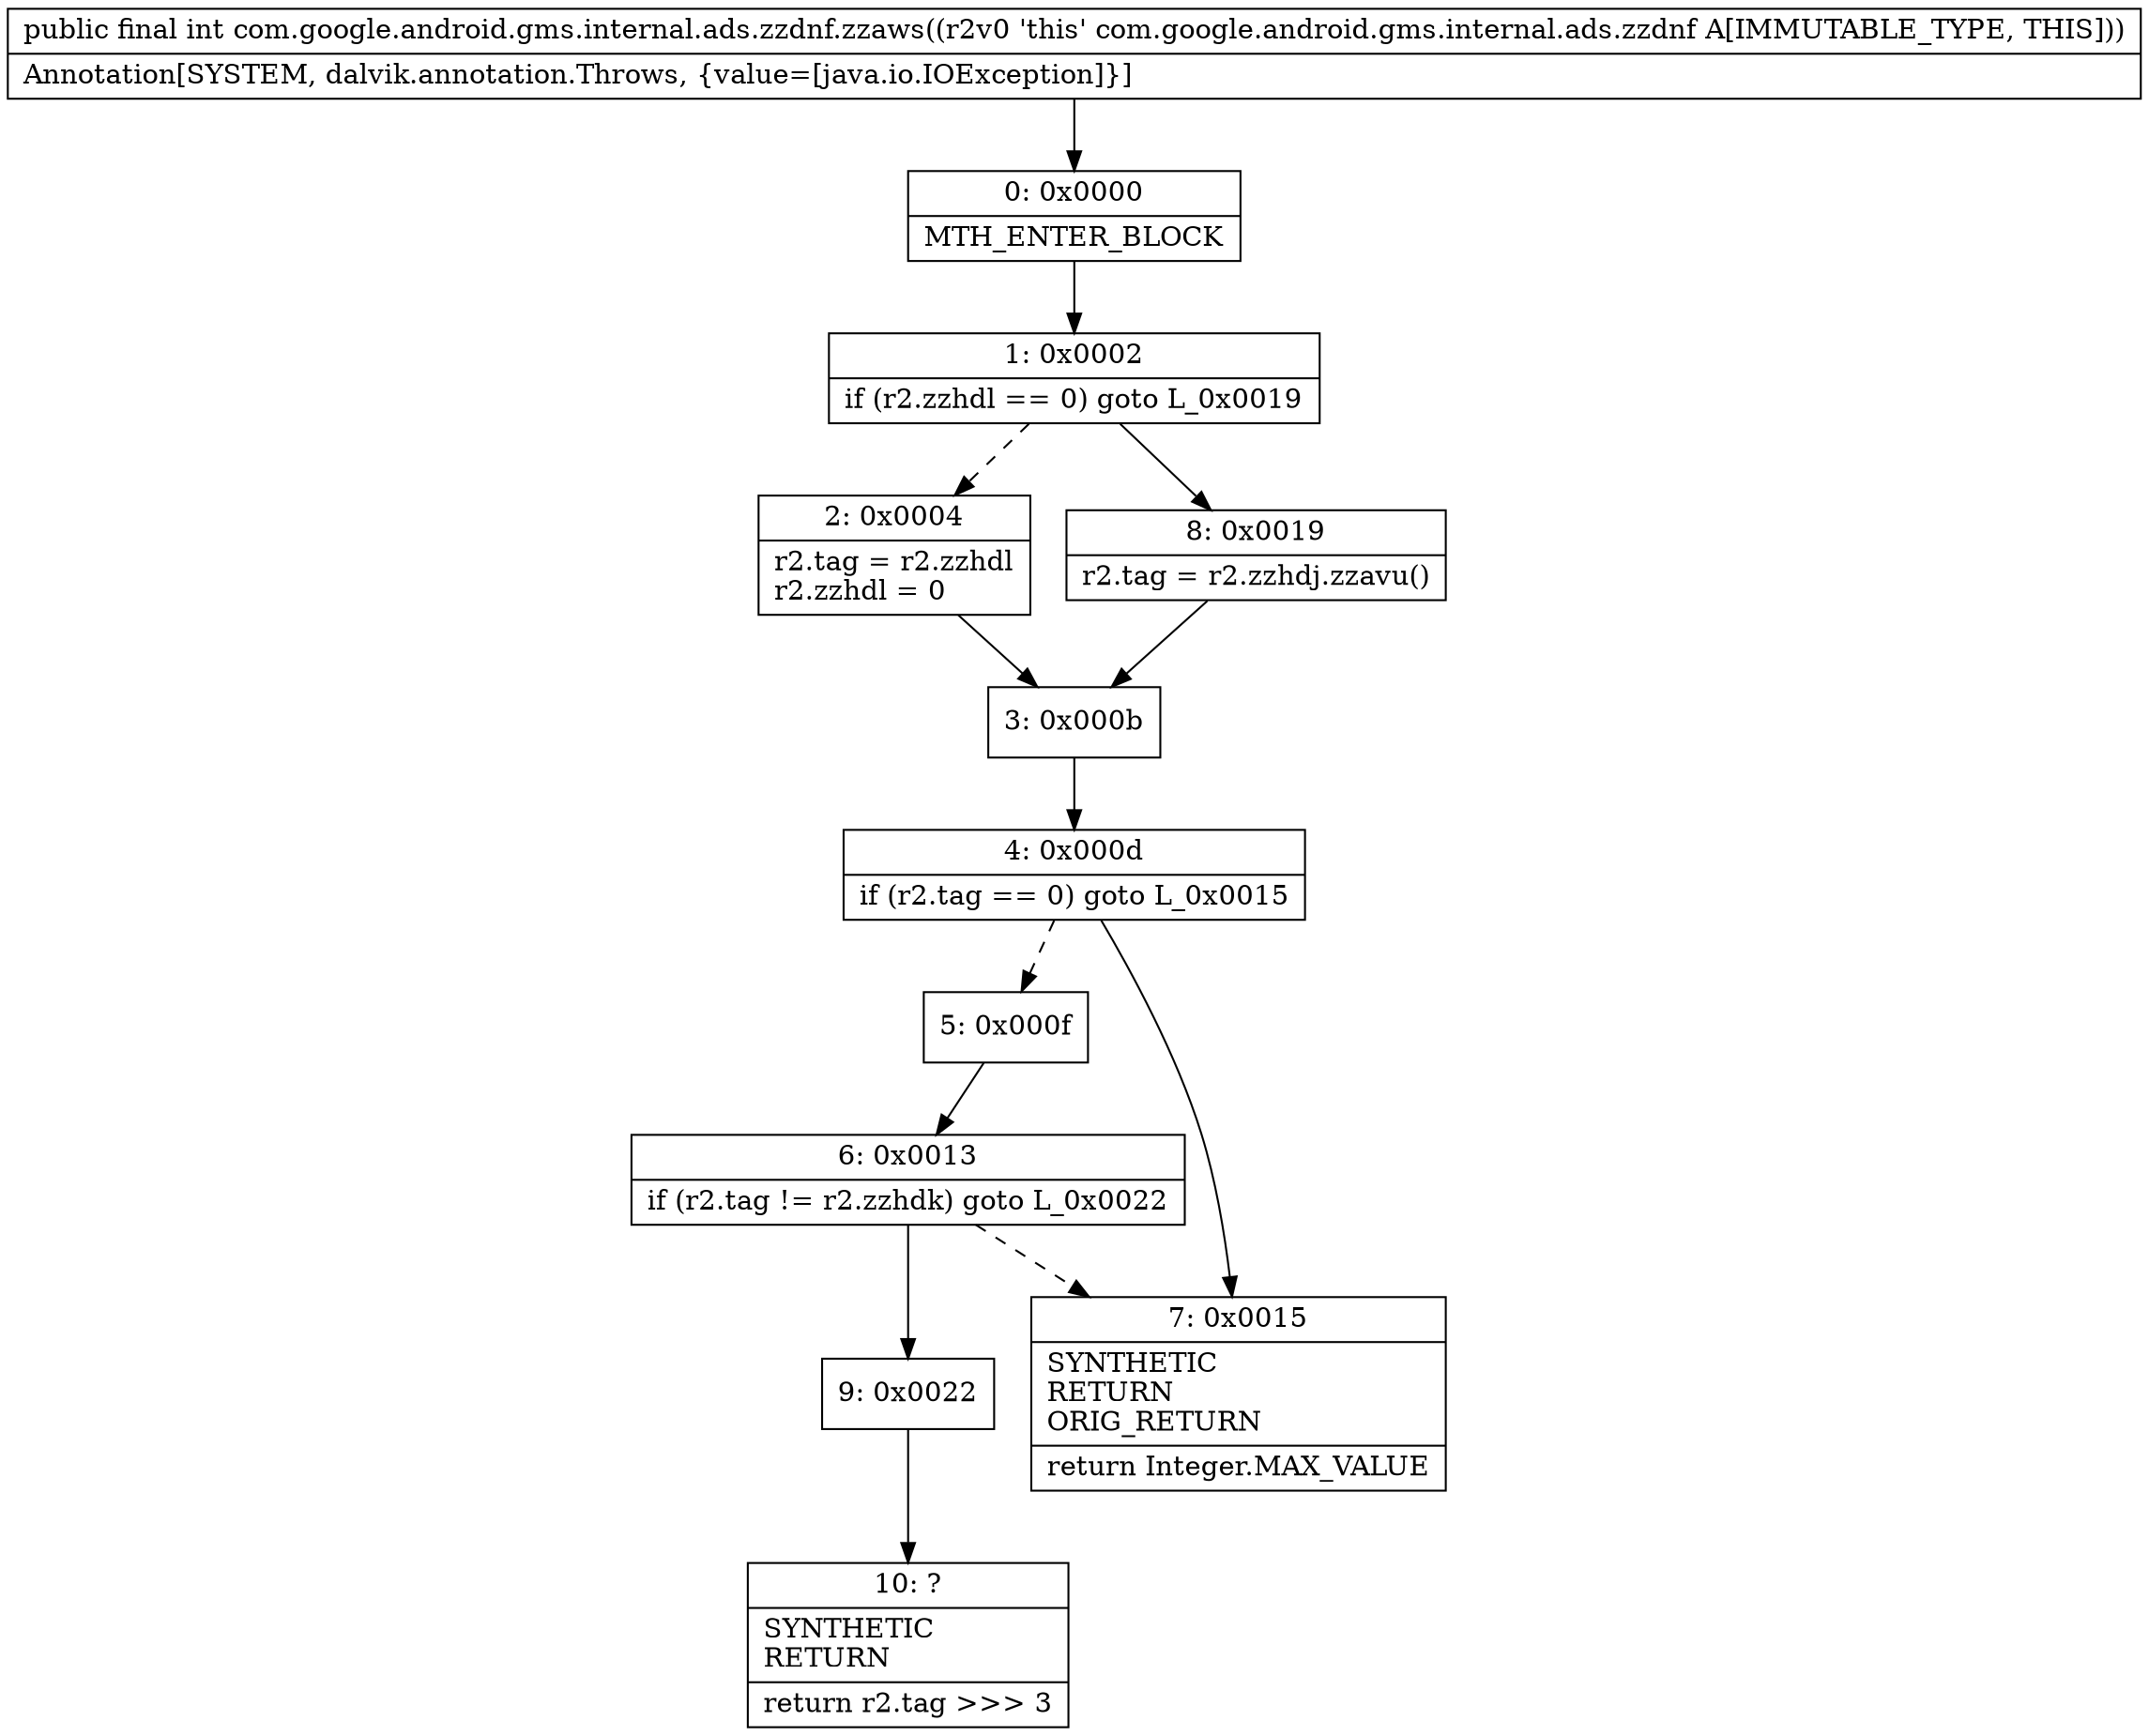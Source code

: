 digraph "CFG forcom.google.android.gms.internal.ads.zzdnf.zzaws()I" {
Node_0 [shape=record,label="{0\:\ 0x0000|MTH_ENTER_BLOCK\l}"];
Node_1 [shape=record,label="{1\:\ 0x0002|if (r2.zzhdl == 0) goto L_0x0019\l}"];
Node_2 [shape=record,label="{2\:\ 0x0004|r2.tag = r2.zzhdl\lr2.zzhdl = 0\l}"];
Node_3 [shape=record,label="{3\:\ 0x000b}"];
Node_4 [shape=record,label="{4\:\ 0x000d|if (r2.tag == 0) goto L_0x0015\l}"];
Node_5 [shape=record,label="{5\:\ 0x000f}"];
Node_6 [shape=record,label="{6\:\ 0x0013|if (r2.tag != r2.zzhdk) goto L_0x0022\l}"];
Node_7 [shape=record,label="{7\:\ 0x0015|SYNTHETIC\lRETURN\lORIG_RETURN\l|return Integer.MAX_VALUE\l}"];
Node_8 [shape=record,label="{8\:\ 0x0019|r2.tag = r2.zzhdj.zzavu()\l}"];
Node_9 [shape=record,label="{9\:\ 0x0022}"];
Node_10 [shape=record,label="{10\:\ ?|SYNTHETIC\lRETURN\l|return r2.tag \>\>\> 3\l}"];
MethodNode[shape=record,label="{public final int com.google.android.gms.internal.ads.zzdnf.zzaws((r2v0 'this' com.google.android.gms.internal.ads.zzdnf A[IMMUTABLE_TYPE, THIS]))  | Annotation[SYSTEM, dalvik.annotation.Throws, \{value=[java.io.IOException]\}]\l}"];
MethodNode -> Node_0;
Node_0 -> Node_1;
Node_1 -> Node_2[style=dashed];
Node_1 -> Node_8;
Node_2 -> Node_3;
Node_3 -> Node_4;
Node_4 -> Node_5[style=dashed];
Node_4 -> Node_7;
Node_5 -> Node_6;
Node_6 -> Node_7[style=dashed];
Node_6 -> Node_9;
Node_8 -> Node_3;
Node_9 -> Node_10;
}

